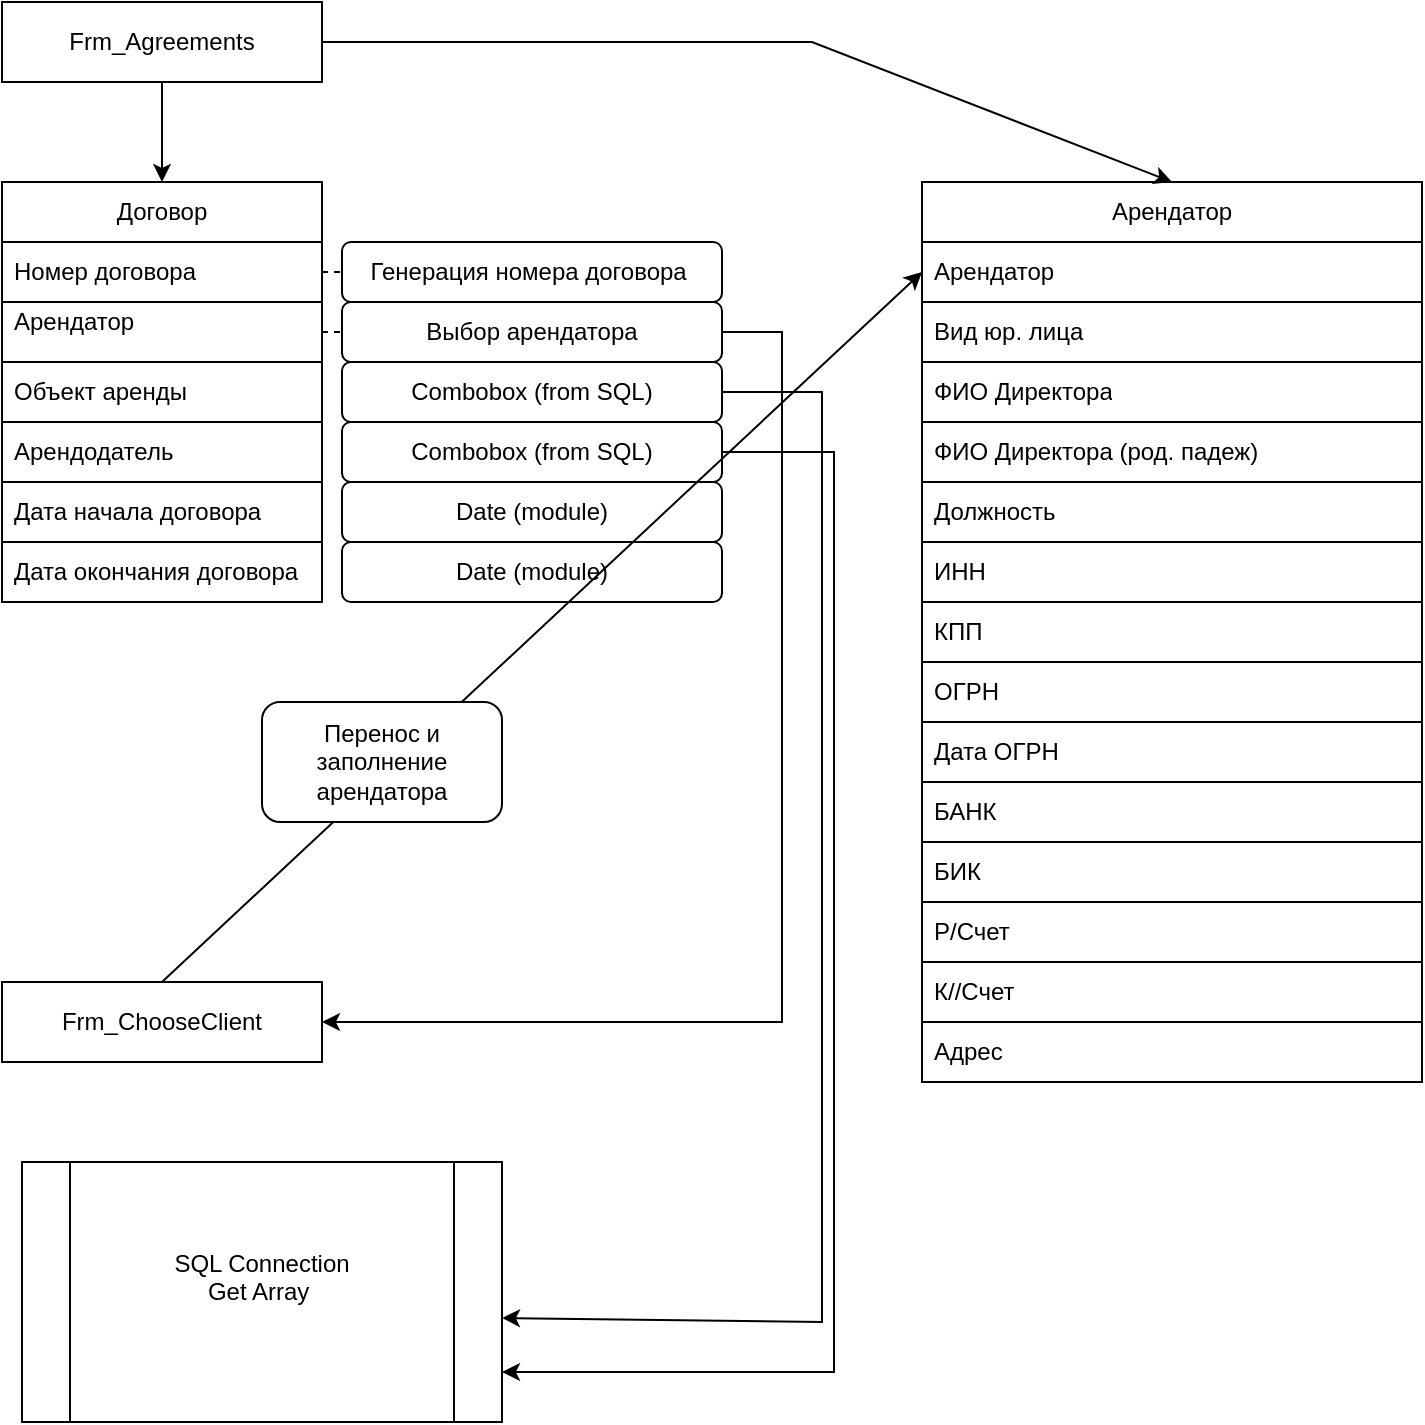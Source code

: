 <mxfile version="28.1.0">
  <diagram name="Страница — 1" id="A1ghsF1BjzzaB-2pd9RQ">
    <mxGraphModel dx="1313" dy="715" grid="1" gridSize="10" guides="1" tooltips="1" connect="1" arrows="1" fold="1" page="1" pageScale="1" pageWidth="3300" pageHeight="4681" math="0" shadow="0">
      <root>
        <mxCell id="0" />
        <mxCell id="1" parent="0" />
        <mxCell id="P2KhmCayWL-FT-29fX9e-1" value="Frm_Agreements" style="rounded=0;whiteSpace=wrap;html=1;" parent="1" vertex="1">
          <mxGeometry x="20" y="20" width="160" height="40" as="geometry" />
        </mxCell>
        <mxCell id="P2KhmCayWL-FT-29fX9e-7" value="Договор" style="swimlane;fontStyle=0;childLayout=stackLayout;horizontal=1;startSize=30;horizontalStack=0;resizeParent=1;resizeParentMax=0;resizeLast=0;collapsible=1;marginBottom=0;whiteSpace=wrap;html=1;" parent="1" vertex="1">
          <mxGeometry x="20" y="110" width="160" height="210" as="geometry" />
        </mxCell>
        <mxCell id="P2KhmCayWL-FT-29fX9e-8" value="Номер договора" style="text;strokeColor=default;fillColor=none;align=left;verticalAlign=middle;spacingLeft=4;spacingRight=4;overflow=hidden;points=[[0,0.5],[1,0.5]];portConstraint=eastwest;rotatable=0;whiteSpace=wrap;html=1;" parent="P2KhmCayWL-FT-29fX9e-7" vertex="1">
          <mxGeometry y="30" width="160" height="30" as="geometry" />
        </mxCell>
        <mxCell id="P2KhmCayWL-FT-29fX9e-9" value="Арендатор&lt;div&gt;&lt;br&gt;&lt;/div&gt;" style="text;strokeColor=default;fillColor=none;align=left;verticalAlign=middle;spacingLeft=4;spacingRight=4;overflow=hidden;points=[[0,0.5],[1,0.5]];portConstraint=eastwest;rotatable=0;whiteSpace=wrap;html=1;" parent="P2KhmCayWL-FT-29fX9e-7" vertex="1">
          <mxGeometry y="60" width="160" height="30" as="geometry" />
        </mxCell>
        <mxCell id="P2KhmCayWL-FT-29fX9e-10" value="Объект аренды" style="text;strokeColor=default;fillColor=none;align=left;verticalAlign=middle;spacingLeft=4;spacingRight=4;overflow=hidden;points=[[0,0.5],[1,0.5]];portConstraint=eastwest;rotatable=0;whiteSpace=wrap;html=1;" parent="P2KhmCayWL-FT-29fX9e-7" vertex="1">
          <mxGeometry y="90" width="160" height="30" as="geometry" />
        </mxCell>
        <mxCell id="P2KhmCayWL-FT-29fX9e-11" value="Арендодатель" style="text;strokeColor=default;fillColor=none;align=left;verticalAlign=middle;spacingLeft=4;spacingRight=4;overflow=hidden;points=[[0,0.5],[1,0.5]];portConstraint=eastwest;rotatable=0;whiteSpace=wrap;html=1;" parent="P2KhmCayWL-FT-29fX9e-7" vertex="1">
          <mxGeometry y="120" width="160" height="30" as="geometry" />
        </mxCell>
        <mxCell id="P2KhmCayWL-FT-29fX9e-12" value="Дата начала договора" style="text;strokeColor=none;fillColor=none;align=left;verticalAlign=middle;spacingLeft=4;spacingRight=4;overflow=hidden;points=[[0,0.5],[1,0.5]];portConstraint=eastwest;rotatable=0;whiteSpace=wrap;html=1;" parent="P2KhmCayWL-FT-29fX9e-7" vertex="1">
          <mxGeometry y="150" width="160" height="30" as="geometry" />
        </mxCell>
        <mxCell id="P2KhmCayWL-FT-29fX9e-13" value="Дата окончания договора" style="text;strokeColor=default;fillColor=none;align=left;verticalAlign=middle;spacingLeft=4;spacingRight=4;overflow=hidden;points=[[0,0.5],[1,0.5]];portConstraint=eastwest;rotatable=0;whiteSpace=wrap;html=1;" parent="P2KhmCayWL-FT-29fX9e-7" vertex="1">
          <mxGeometry y="180" width="160" height="30" as="geometry" />
        </mxCell>
        <mxCell id="P2KhmCayWL-FT-29fX9e-14" value="" style="endArrow=classic;html=1;rounded=0;exitX=0.5;exitY=1;exitDx=0;exitDy=0;entryX=0.5;entryY=0;entryDx=0;entryDy=0;" parent="1" source="P2KhmCayWL-FT-29fX9e-1" target="P2KhmCayWL-FT-29fX9e-7" edge="1">
          <mxGeometry width="50" height="50" relative="1" as="geometry">
            <mxPoint x="360" y="140" as="sourcePoint" />
            <mxPoint x="410" y="90" as="targetPoint" />
          </mxGeometry>
        </mxCell>
        <mxCell id="P2KhmCayWL-FT-29fX9e-15" value="Арендатор" style="swimlane;fontStyle=0;childLayout=stackLayout;horizontal=1;startSize=30;horizontalStack=0;resizeParent=1;resizeParentMax=0;resizeLast=0;collapsible=1;marginBottom=0;whiteSpace=wrap;html=1;" parent="1" vertex="1">
          <mxGeometry x="480" y="110" width="250" height="450" as="geometry" />
        </mxCell>
        <mxCell id="P2KhmCayWL-FT-29fX9e-16" value="Арендатор" style="text;strokeColor=none;fillColor=none;align=left;verticalAlign=middle;spacingLeft=4;spacingRight=4;overflow=hidden;points=[[0,0.5],[1,0.5]];portConstraint=eastwest;rotatable=0;whiteSpace=wrap;html=1;" parent="P2KhmCayWL-FT-29fX9e-15" vertex="1">
          <mxGeometry y="30" width="250" height="30" as="geometry" />
        </mxCell>
        <mxCell id="P2KhmCayWL-FT-29fX9e-17" value="&lt;div&gt;Вид юр. лица&lt;/div&gt;" style="text;strokeColor=default;fillColor=none;align=left;verticalAlign=middle;spacingLeft=4;spacingRight=4;overflow=hidden;points=[[0,0.5],[1,0.5]];portConstraint=eastwest;rotatable=0;whiteSpace=wrap;html=1;" parent="P2KhmCayWL-FT-29fX9e-15" vertex="1">
          <mxGeometry y="60" width="250" height="30" as="geometry" />
        </mxCell>
        <mxCell id="P2KhmCayWL-FT-29fX9e-18" value="ФИО Директора" style="text;strokeColor=default;fillColor=none;align=left;verticalAlign=middle;spacingLeft=4;spacingRight=4;overflow=hidden;points=[[0,0.5],[1,0.5]];portConstraint=eastwest;rotatable=0;whiteSpace=wrap;html=1;" parent="P2KhmCayWL-FT-29fX9e-15" vertex="1">
          <mxGeometry y="90" width="250" height="30" as="geometry" />
        </mxCell>
        <mxCell id="P2KhmCayWL-FT-29fX9e-19" value="ФИО Директора (род. падеж)" style="text;strokeColor=default;fillColor=none;align=left;verticalAlign=middle;spacingLeft=4;spacingRight=4;overflow=hidden;points=[[0,0.5],[1,0.5]];portConstraint=eastwest;rotatable=0;whiteSpace=wrap;html=1;" parent="P2KhmCayWL-FT-29fX9e-15" vertex="1">
          <mxGeometry y="120" width="250" height="30" as="geometry" />
        </mxCell>
        <mxCell id="P2KhmCayWL-FT-29fX9e-20" value="Должность" style="text;strokeColor=default;fillColor=none;align=left;verticalAlign=middle;spacingLeft=4;spacingRight=4;overflow=hidden;points=[[0,0.5],[1,0.5]];portConstraint=eastwest;rotatable=0;whiteSpace=wrap;html=1;" parent="P2KhmCayWL-FT-29fX9e-15" vertex="1">
          <mxGeometry y="150" width="250" height="30" as="geometry" />
        </mxCell>
        <mxCell id="P2KhmCayWL-FT-29fX9e-21" value="ИНН" style="text;strokeColor=default;fillColor=none;align=left;verticalAlign=middle;spacingLeft=4;spacingRight=4;overflow=hidden;points=[[0,0.5],[1,0.5]];portConstraint=eastwest;rotatable=0;whiteSpace=wrap;html=1;" parent="P2KhmCayWL-FT-29fX9e-15" vertex="1">
          <mxGeometry y="180" width="250" height="30" as="geometry" />
        </mxCell>
        <mxCell id="P2KhmCayWL-FT-29fX9e-22" value="КПП" style="text;strokeColor=default;fillColor=none;align=left;verticalAlign=middle;spacingLeft=4;spacingRight=4;overflow=hidden;points=[[0,0.5],[1,0.5]];portConstraint=eastwest;rotatable=0;whiteSpace=wrap;html=1;" parent="P2KhmCayWL-FT-29fX9e-15" vertex="1">
          <mxGeometry y="210" width="250" height="30" as="geometry" />
        </mxCell>
        <mxCell id="P2KhmCayWL-FT-29fX9e-23" value="ОГРН" style="text;strokeColor=default;fillColor=none;align=left;verticalAlign=middle;spacingLeft=4;spacingRight=4;overflow=hidden;points=[[0,0.5],[1,0.5]];portConstraint=eastwest;rotatable=0;whiteSpace=wrap;html=1;" parent="P2KhmCayWL-FT-29fX9e-15" vertex="1">
          <mxGeometry y="240" width="250" height="30" as="geometry" />
        </mxCell>
        <mxCell id="P2KhmCayWL-FT-29fX9e-24" value="Дата ОГРН" style="text;strokeColor=default;fillColor=none;align=left;verticalAlign=middle;spacingLeft=4;spacingRight=4;overflow=hidden;points=[[0,0.5],[1,0.5]];portConstraint=eastwest;rotatable=0;whiteSpace=wrap;html=1;" parent="P2KhmCayWL-FT-29fX9e-15" vertex="1">
          <mxGeometry y="270" width="250" height="30" as="geometry" />
        </mxCell>
        <mxCell id="P2KhmCayWL-FT-29fX9e-25" value="БАНК" style="text;strokeColor=default;fillColor=none;align=left;verticalAlign=middle;spacingLeft=4;spacingRight=4;overflow=hidden;points=[[0,0.5],[1,0.5]];portConstraint=eastwest;rotatable=0;whiteSpace=wrap;html=1;" parent="P2KhmCayWL-FT-29fX9e-15" vertex="1">
          <mxGeometry y="300" width="250" height="30" as="geometry" />
        </mxCell>
        <mxCell id="P2KhmCayWL-FT-29fX9e-26" value="БИК" style="text;strokeColor=default;fillColor=none;align=left;verticalAlign=middle;spacingLeft=4;spacingRight=4;overflow=hidden;points=[[0,0.5],[1,0.5]];portConstraint=eastwest;rotatable=0;whiteSpace=wrap;html=1;" parent="P2KhmCayWL-FT-29fX9e-15" vertex="1">
          <mxGeometry y="330" width="250" height="30" as="geometry" />
        </mxCell>
        <mxCell id="P2KhmCayWL-FT-29fX9e-27" value="Р/Счет" style="text;strokeColor=default;fillColor=none;align=left;verticalAlign=middle;spacingLeft=4;spacingRight=4;overflow=hidden;points=[[0,0.5],[1,0.5]];portConstraint=eastwest;rotatable=0;whiteSpace=wrap;html=1;" parent="P2KhmCayWL-FT-29fX9e-15" vertex="1">
          <mxGeometry y="360" width="250" height="30" as="geometry" />
        </mxCell>
        <mxCell id="P2KhmCayWL-FT-29fX9e-28" value="К//Счет" style="text;strokeColor=default;fillColor=none;align=left;verticalAlign=middle;spacingLeft=4;spacingRight=4;overflow=hidden;points=[[0,0.5],[1,0.5]];portConstraint=eastwest;rotatable=0;whiteSpace=wrap;html=1;" parent="P2KhmCayWL-FT-29fX9e-15" vertex="1">
          <mxGeometry y="390" width="250" height="30" as="geometry" />
        </mxCell>
        <mxCell id="P2KhmCayWL-FT-29fX9e-29" value="Адрес" style="text;strokeColor=default;fillColor=none;align=left;verticalAlign=middle;spacingLeft=4;spacingRight=4;overflow=hidden;points=[[0,0.5],[1,0.5]];portConstraint=eastwest;rotatable=0;whiteSpace=wrap;html=1;" parent="P2KhmCayWL-FT-29fX9e-15" vertex="1">
          <mxGeometry y="420" width="250" height="30" as="geometry" />
        </mxCell>
        <mxCell id="P2KhmCayWL-FT-29fX9e-30" value="" style="endArrow=classic;html=1;rounded=0;exitX=1;exitY=0.5;exitDx=0;exitDy=0;entryX=0.5;entryY=0;entryDx=0;entryDy=0;" parent="1" source="P2KhmCayWL-FT-29fX9e-1" target="P2KhmCayWL-FT-29fX9e-15" edge="1">
          <mxGeometry width="50" height="50" relative="1" as="geometry">
            <mxPoint x="520" y="290" as="sourcePoint" />
            <mxPoint x="570" y="240" as="targetPoint" />
            <Array as="points">
              <mxPoint x="425" y="40" />
            </Array>
          </mxGeometry>
        </mxCell>
        <mxCell id="P2KhmCayWL-FT-29fX9e-32" value="Генерация номера договора&amp;nbsp;" style="rounded=1;whiteSpace=wrap;html=1;fillColor=light-dark(#FFFFFF,#66FF66);" parent="1" vertex="1">
          <mxGeometry x="190" y="140" width="190" height="30" as="geometry" />
        </mxCell>
        <mxCell id="P2KhmCayWL-FT-29fX9e-33" value="" style="endArrow=none;dashed=1;html=1;rounded=0;" parent="1" source="P2KhmCayWL-FT-29fX9e-8" target="P2KhmCayWL-FT-29fX9e-32" edge="1">
          <mxGeometry width="50" height="50" relative="1" as="geometry">
            <mxPoint x="550" y="370" as="sourcePoint" />
            <mxPoint x="600" y="320" as="targetPoint" />
          </mxGeometry>
        </mxCell>
        <mxCell id="P2KhmCayWL-FT-29fX9e-34" value="Выбор арендатора" style="rounded=1;whiteSpace=wrap;html=1;" parent="1" vertex="1">
          <mxGeometry x="190" y="170" width="190" height="30" as="geometry" />
        </mxCell>
        <mxCell id="P2KhmCayWL-FT-29fX9e-35" value="Frm_ChooseClient" style="rounded=0;whiteSpace=wrap;html=1;" parent="1" vertex="1">
          <mxGeometry x="20" y="510" width="160" height="40" as="geometry" />
        </mxCell>
        <mxCell id="P2KhmCayWL-FT-29fX9e-37" value="" style="endArrow=none;dashed=1;html=1;rounded=0;" parent="1" source="P2KhmCayWL-FT-29fX9e-9" target="P2KhmCayWL-FT-29fX9e-34" edge="1">
          <mxGeometry width="50" height="50" relative="1" as="geometry">
            <mxPoint x="550" y="270" as="sourcePoint" />
            <mxPoint x="600" y="220" as="targetPoint" />
          </mxGeometry>
        </mxCell>
        <mxCell id="P2KhmCayWL-FT-29fX9e-38" value="Combobox (from SQL)" style="rounded=1;whiteSpace=wrap;html=1;" parent="1" vertex="1">
          <mxGeometry x="190" y="200" width="190" height="30" as="geometry" />
        </mxCell>
        <mxCell id="P2KhmCayWL-FT-29fX9e-39" value="Combobox (from SQL)" style="rounded=1;whiteSpace=wrap;html=1;" parent="1" vertex="1">
          <mxGeometry x="190" y="230" width="190" height="30" as="geometry" />
        </mxCell>
        <mxCell id="P2KhmCayWL-FT-29fX9e-40" value="Date (module)" style="rounded=1;whiteSpace=wrap;html=1;fillColor=light-dark(#FFFFFF,#FF9933);" parent="1" vertex="1">
          <mxGeometry x="190" y="260" width="190" height="30" as="geometry" />
        </mxCell>
        <mxCell id="P2KhmCayWL-FT-29fX9e-41" value="Date (module)" style="rounded=1;whiteSpace=wrap;html=1;fillColor=light-dark(#FFFFFF,#FF9933);" parent="1" vertex="1">
          <mxGeometry x="190" y="290" width="190" height="30" as="geometry" />
        </mxCell>
        <mxCell id="jIrSYvurTz4iu8cJAzpZ-1" value="" style="endArrow=classic;html=1;rounded=0;exitX=1;exitY=0.5;exitDx=0;exitDy=0;entryX=1;entryY=0.5;entryDx=0;entryDy=0;" edge="1" parent="1" source="P2KhmCayWL-FT-29fX9e-34" target="P2KhmCayWL-FT-29fX9e-35">
          <mxGeometry width="50" height="50" relative="1" as="geometry">
            <mxPoint x="550" y="270" as="sourcePoint" />
            <mxPoint x="600" y="220" as="targetPoint" />
            <Array as="points">
              <mxPoint x="410" y="185" />
              <mxPoint x="410" y="530" />
            </Array>
          </mxGeometry>
        </mxCell>
        <mxCell id="jIrSYvurTz4iu8cJAzpZ-2" value="SQL Connection&lt;div&gt;Get Array&amp;nbsp;&lt;/div&gt;&lt;div&gt;&lt;br&gt;&lt;/div&gt;" style="shape=process;whiteSpace=wrap;html=1;backgroundOutline=1;" vertex="1" parent="1">
          <mxGeometry x="30" y="600" width="240" height="130" as="geometry" />
        </mxCell>
        <mxCell id="jIrSYvurTz4iu8cJAzpZ-3" value="" style="endArrow=classic;html=1;rounded=0;exitX=1;exitY=0.5;exitDx=0;exitDy=0;" edge="1" parent="1" source="P2KhmCayWL-FT-29fX9e-38">
          <mxGeometry width="50" height="50" relative="1" as="geometry">
            <mxPoint x="380" y="215" as="sourcePoint" />
            <mxPoint x="270" y="678" as="targetPoint" />
            <Array as="points">
              <mxPoint x="430" y="215" />
              <mxPoint x="430" y="680" />
            </Array>
          </mxGeometry>
        </mxCell>
        <mxCell id="jIrSYvurTz4iu8cJAzpZ-4" value="" style="endArrow=classic;html=1;rounded=0;exitX=1;exitY=0.5;exitDx=0;exitDy=0;" edge="1" parent="1" source="P2KhmCayWL-FT-29fX9e-39">
          <mxGeometry width="50" height="50" relative="1" as="geometry">
            <mxPoint x="386" y="240" as="sourcePoint" />
            <mxPoint x="270" y="705" as="targetPoint" />
            <Array as="points">
              <mxPoint x="436" y="245" />
              <mxPoint x="436" y="705" />
            </Array>
          </mxGeometry>
        </mxCell>
        <mxCell id="jIrSYvurTz4iu8cJAzpZ-5" value="" style="endArrow=classic;html=1;rounded=0;exitX=0.5;exitY=0;exitDx=0;exitDy=0;entryX=0;entryY=0.5;entryDx=0;entryDy=0;" edge="1" parent="1" source="P2KhmCayWL-FT-29fX9e-35" target="P2KhmCayWL-FT-29fX9e-16">
          <mxGeometry width="50" height="50" relative="1" as="geometry">
            <mxPoint x="550" y="370" as="sourcePoint" />
            <mxPoint x="600" y="320" as="targetPoint" />
          </mxGeometry>
        </mxCell>
        <mxCell id="jIrSYvurTz4iu8cJAzpZ-6" value="Перенос и заполнение арендатора" style="rounded=1;whiteSpace=wrap;html=1;" vertex="1" parent="1">
          <mxGeometry x="150" y="370" width="120" height="60" as="geometry" />
        </mxCell>
      </root>
    </mxGraphModel>
  </diagram>
</mxfile>
